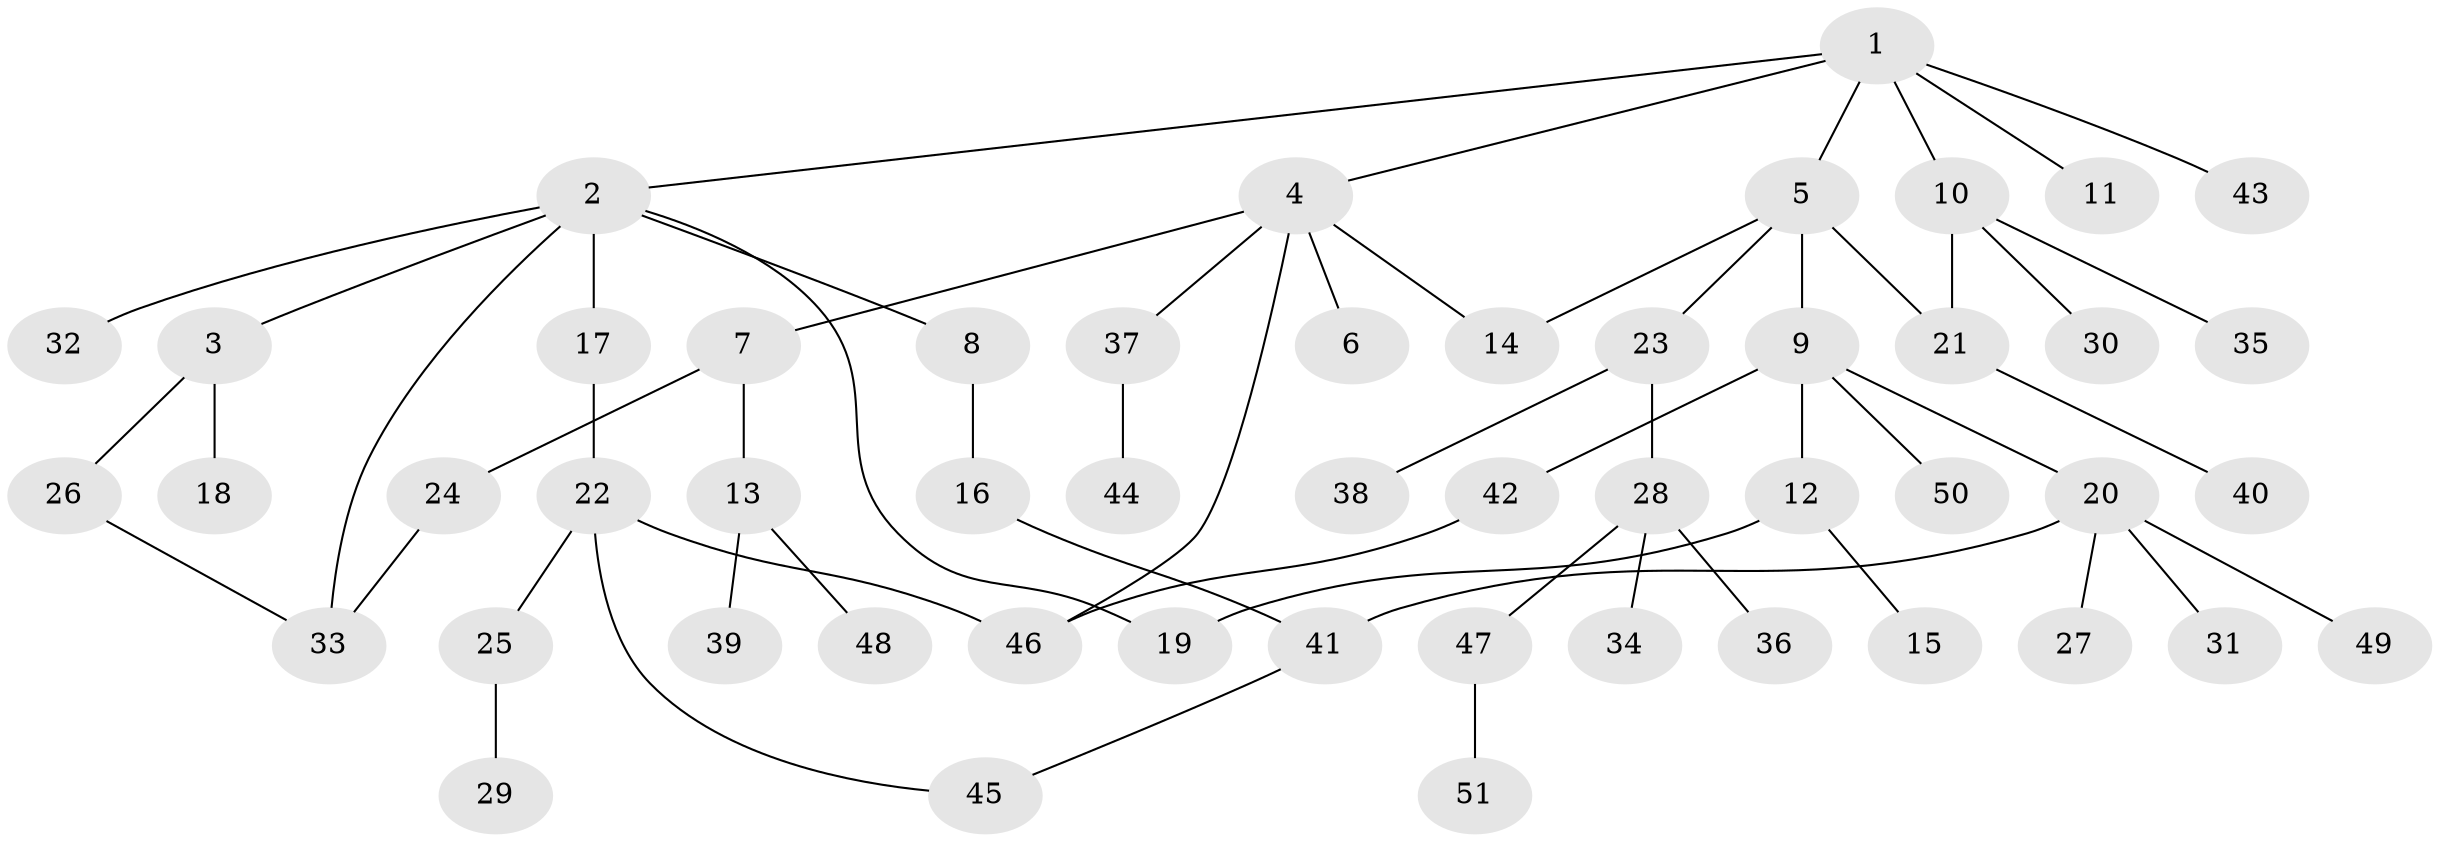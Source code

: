 // coarse degree distribution, {1: 0.6, 4: 0.12, 5: 0.04, 2: 0.16, 9: 0.04, 7: 0.04}
// Generated by graph-tools (version 1.1) at 2025/46/03/04/25 21:46:01]
// undirected, 51 vertices, 59 edges
graph export_dot {
graph [start="1"]
  node [color=gray90,style=filled];
  1;
  2;
  3;
  4;
  5;
  6;
  7;
  8;
  9;
  10;
  11;
  12;
  13;
  14;
  15;
  16;
  17;
  18;
  19;
  20;
  21;
  22;
  23;
  24;
  25;
  26;
  27;
  28;
  29;
  30;
  31;
  32;
  33;
  34;
  35;
  36;
  37;
  38;
  39;
  40;
  41;
  42;
  43;
  44;
  45;
  46;
  47;
  48;
  49;
  50;
  51;
  1 -- 2;
  1 -- 4;
  1 -- 5;
  1 -- 10;
  1 -- 11;
  1 -- 43;
  2 -- 3;
  2 -- 8;
  2 -- 17;
  2 -- 19;
  2 -- 32;
  2 -- 33;
  3 -- 18;
  3 -- 26;
  4 -- 6;
  4 -- 7;
  4 -- 14;
  4 -- 37;
  4 -- 46;
  5 -- 9;
  5 -- 21;
  5 -- 23;
  5 -- 14;
  7 -- 13;
  7 -- 24;
  8 -- 16;
  9 -- 12;
  9 -- 20;
  9 -- 42;
  9 -- 50;
  10 -- 30;
  10 -- 35;
  10 -- 21;
  12 -- 15;
  12 -- 19;
  13 -- 39;
  13 -- 48;
  16 -- 41;
  17 -- 22;
  20 -- 27;
  20 -- 31;
  20 -- 49;
  20 -- 41;
  21 -- 40;
  22 -- 25;
  22 -- 46;
  22 -- 45;
  23 -- 28;
  23 -- 38;
  24 -- 33;
  25 -- 29;
  26 -- 33;
  28 -- 34;
  28 -- 36;
  28 -- 47;
  37 -- 44;
  41 -- 45;
  42 -- 46;
  47 -- 51;
}

